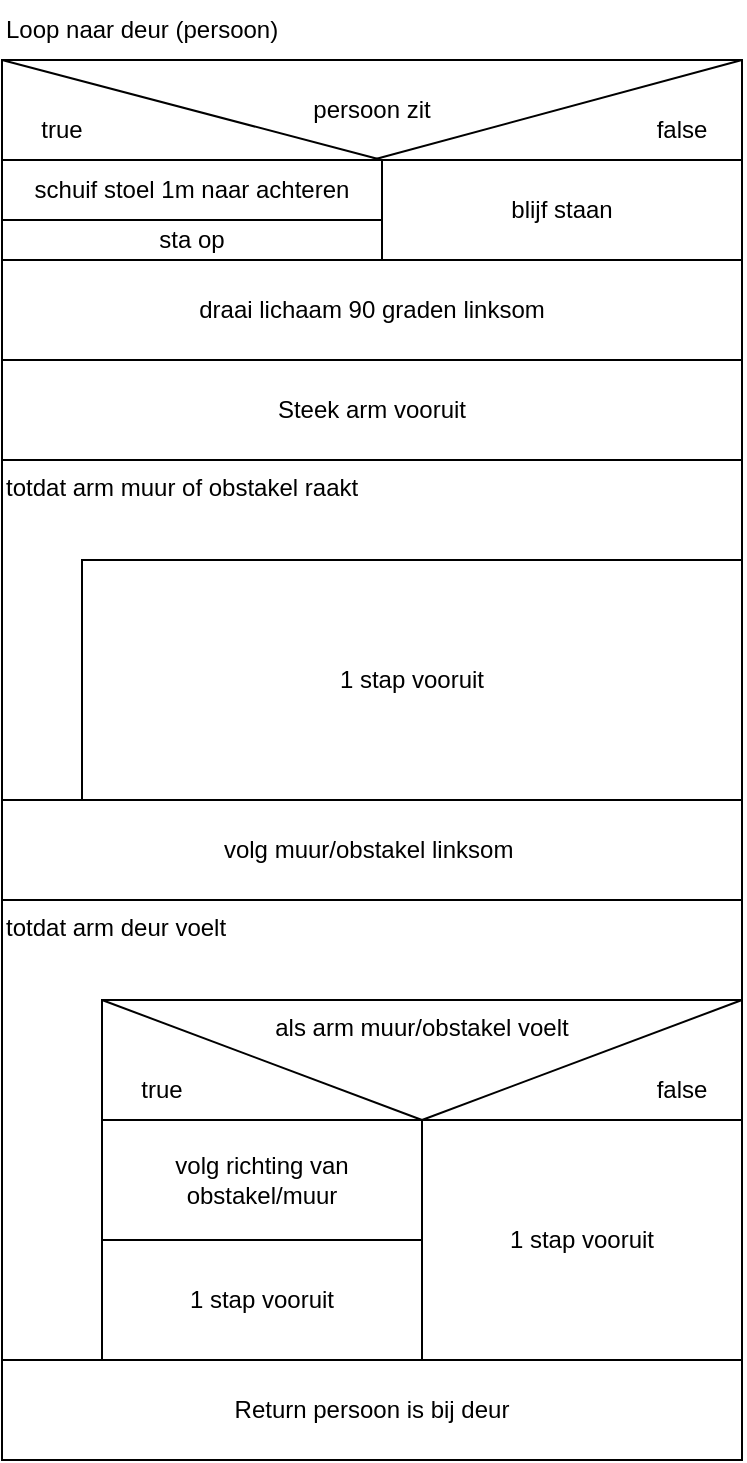 <mxfile>
    <diagram id="RrTy1l0htRWsXfRLPgHY" name="Page-1">
        <mxGraphModel dx="1130" dy="787" grid="1" gridSize="10" guides="1" tooltips="1" connect="1" arrows="1" fold="1" page="1" pageScale="1" pageWidth="850" pageHeight="1100" math="0" shadow="0">
            <root>
                <mxCell id="0"/>
                <mxCell id="1" parent="0"/>
                <mxCell id="2" value="Return persoon is bij deur" style="whiteSpace=wrap;html=1;" parent="1" vertex="1">
                    <mxGeometry x="200" y="780" width="370" height="50" as="geometry"/>
                </mxCell>
                <mxCell id="4" value="Loop naar deur (persoon)" style="text;strokeColor=none;align=left;fillColor=none;html=1;verticalAlign=middle;whiteSpace=wrap;rounded=0;" parent="1" vertex="1">
                    <mxGeometry x="200" y="100" width="260" height="30" as="geometry"/>
                </mxCell>
                <mxCell id="5" value="sta op" style="whiteSpace=wrap;html=1;" parent="1" vertex="1">
                    <mxGeometry x="200" y="210" width="190" height="20" as="geometry"/>
                </mxCell>
                <mxCell id="6" value="draai lichaam 90 graden linksom" style="whiteSpace=wrap;html=1;" parent="1" vertex="1">
                    <mxGeometry x="200" y="230" width="370" height="50" as="geometry"/>
                </mxCell>
                <mxCell id="7" value="totdat arm muur of obstakel raakt" style="whiteSpace=wrap;html=1;align=left;verticalAlign=top;" parent="1" vertex="1">
                    <mxGeometry x="200" y="330" width="370" height="170" as="geometry"/>
                </mxCell>
                <mxCell id="8" value="1 stap vooruit" style="whiteSpace=wrap;html=1;" parent="1" vertex="1">
                    <mxGeometry x="240" y="380" width="330" height="120" as="geometry"/>
                </mxCell>
                <mxCell id="9" value="Steek arm vooruit" style="whiteSpace=wrap;html=1;" parent="1" vertex="1">
                    <mxGeometry x="200" y="280" width="370" height="50" as="geometry"/>
                </mxCell>
                <mxCell id="10" value="volg muur/obstakel linksom&amp;nbsp;" style="whiteSpace=wrap;html=1;" parent="1" vertex="1">
                    <mxGeometry x="200" y="500" width="370" height="50" as="geometry"/>
                </mxCell>
                <mxCell id="11" value="totdat arm deur voelt" style="whiteSpace=wrap;html=1;align=left;verticalAlign=top;" parent="1" vertex="1">
                    <mxGeometry x="200" y="550" width="370" height="230" as="geometry"/>
                </mxCell>
                <mxCell id="14" value="volg richting van obstakel/muur&lt;br&gt;" style="whiteSpace=wrap;html=1;" parent="1" vertex="1">
                    <mxGeometry x="250" y="660" width="160" height="60" as="geometry"/>
                </mxCell>
                <mxCell id="15" value="1 stap vooruit" style="whiteSpace=wrap;html=1;" parent="1" vertex="1">
                    <mxGeometry x="410" y="660" width="160" height="120" as="geometry"/>
                </mxCell>
                <mxCell id="16" value="als arm muur/obstakel voelt" style="whiteSpace=wrap;html=1;verticalAlign=top;" parent="1" vertex="1">
                    <mxGeometry x="250" y="600" width="320" height="60" as="geometry"/>
                </mxCell>
                <mxCell id="17" value="1 stap vooruit" style="whiteSpace=wrap;html=1;" parent="1" vertex="1">
                    <mxGeometry x="250" y="720" width="160" height="60" as="geometry"/>
                </mxCell>
                <mxCell id="20" value="" style="edgeStyle=none;orthogonalLoop=1;jettySize=auto;html=1;endArrow=none;endFill=0;exitX=0;exitY=0;exitDx=0;exitDy=0;entryX=0.5;entryY=1;entryDx=0;entryDy=0;" parent="1" source="16" target="16" edge="1">
                    <mxGeometry width="80" relative="1" as="geometry">
                        <mxPoint x="270" y="629.5" as="sourcePoint"/>
                        <mxPoint x="350" y="629.5" as="targetPoint"/>
                        <Array as="points"/>
                    </mxGeometry>
                </mxCell>
                <mxCell id="21" value="" style="edgeStyle=none;orthogonalLoop=1;jettySize=auto;html=1;endArrow=none;endFill=0;exitX=0.5;exitY=1;exitDx=0;exitDy=0;entryX=1;entryY=0;entryDx=0;entryDy=0;" parent="1" source="16" target="16" edge="1">
                    <mxGeometry width="80" relative="1" as="geometry">
                        <mxPoint x="400" y="600" as="sourcePoint"/>
                        <mxPoint x="560" y="660" as="targetPoint"/>
                        <Array as="points"/>
                    </mxGeometry>
                </mxCell>
                <mxCell id="22" value="true" style="text;strokeColor=none;align=center;fillColor=none;html=1;verticalAlign=middle;whiteSpace=wrap;rounded=0;" parent="1" vertex="1">
                    <mxGeometry x="250" y="630" width="60" height="30" as="geometry"/>
                </mxCell>
                <mxCell id="23" value="false" style="text;strokeColor=none;align=center;fillColor=none;html=1;verticalAlign=middle;whiteSpace=wrap;rounded=0;" parent="1" vertex="1">
                    <mxGeometry x="510" y="630" width="60" height="30" as="geometry"/>
                </mxCell>
                <mxCell id="24" value="persoon zit" style="whiteSpace=wrap;html=1;" vertex="1" parent="1">
                    <mxGeometry x="200" y="130" width="370" height="50" as="geometry"/>
                </mxCell>
                <mxCell id="25" value="" style="edgeStyle=none;orthogonalLoop=1;jettySize=auto;html=1;endArrow=none;endFill=0;exitX=0;exitY=0;exitDx=0;exitDy=0;entryX=0;entryY=0;entryDx=0;entryDy=0;" edge="1" parent="1" source="24" target="29">
                    <mxGeometry width="100" relative="1" as="geometry">
                        <mxPoint x="245" y="160" as="sourcePoint"/>
                        <mxPoint x="345" y="160" as="targetPoint"/>
                        <Array as="points"/>
                    </mxGeometry>
                </mxCell>
                <mxCell id="26" value="" style="edgeStyle=none;orthogonalLoop=1;jettySize=auto;html=1;endArrow=none;endFill=0;exitX=0.5;exitY=1;exitDx=0;exitDy=0;entryX=1;entryY=0;entryDx=0;entryDy=0;" edge="1" parent="1" source="24" target="24">
                    <mxGeometry width="100" relative="1" as="geometry">
                        <mxPoint x="510" y="150" as="sourcePoint"/>
                        <mxPoint x="700" y="200" as="targetPoint"/>
                        <Array as="points"/>
                    </mxGeometry>
                </mxCell>
                <mxCell id="27" value="true" style="text;strokeColor=none;align=center;fillColor=none;html=1;verticalAlign=middle;whiteSpace=wrap;rounded=0;" vertex="1" parent="1">
                    <mxGeometry x="200" y="150" width="60" height="30" as="geometry"/>
                </mxCell>
                <mxCell id="28" value="false" style="text;strokeColor=none;align=center;fillColor=none;html=1;verticalAlign=middle;whiteSpace=wrap;rounded=0;" vertex="1" parent="1">
                    <mxGeometry x="510" y="150" width="60" height="30" as="geometry"/>
                </mxCell>
                <mxCell id="29" value="blijf staan" style="whiteSpace=wrap;html=1;" vertex="1" parent="1">
                    <mxGeometry x="390" y="180" width="180" height="50" as="geometry"/>
                </mxCell>
                <mxCell id="30" value="schuif stoel 1m naar achteren" style="whiteSpace=wrap;html=1;" vertex="1" parent="1">
                    <mxGeometry x="200" y="180" width="190" height="30" as="geometry"/>
                </mxCell>
            </root>
        </mxGraphModel>
    </diagram>
</mxfile>